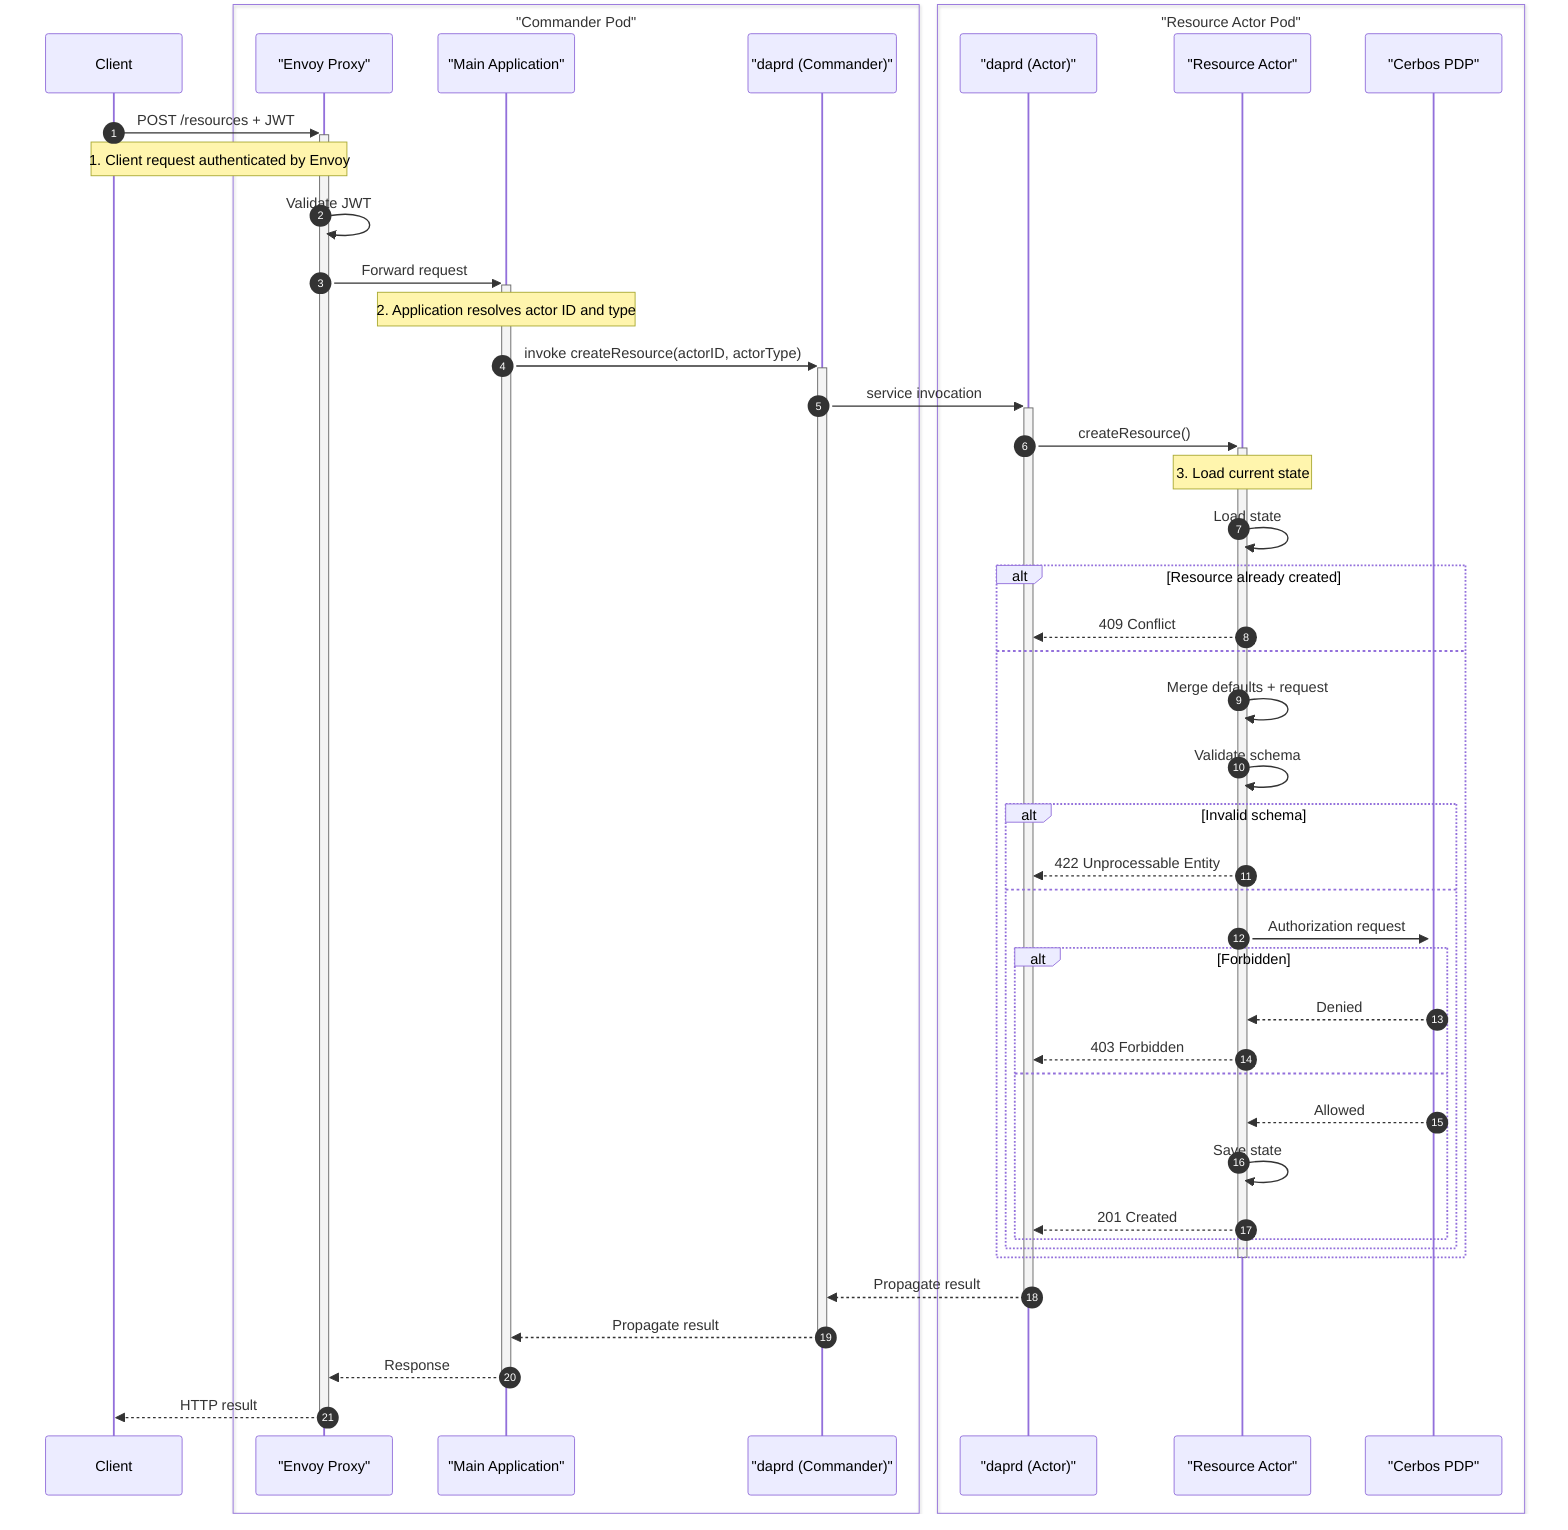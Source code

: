 sequenceDiagram
    autonumber
    participant Client
    box "Commander Pod" #DDEEFF
        participant EnvoyProxy as "Envoy Proxy"
        participant Commander as "Main Application"
        participant CommanderDaprd as "daprd (Commander)"
    end
    box "Resource Actor Pod" #FFEEDD
        participant ActorDaprd as "daprd (Actor)"
        participant ResourceActor as "Resource Actor"
        participant Cerbos as "Cerbos PDP"
    end

    Client->>+EnvoyProxy: POST /resources + JWT
    note over Client,EnvoyProxy: 1. Client request authenticated by Envoy
    EnvoyProxy->>EnvoyProxy: Validate JWT
    EnvoyProxy->>+Commander: Forward request
    note over Commander: 2. Application resolves actor ID and type
    Commander->>+CommanderDaprd: invoke createResource(actorID, actorType)
    CommanderDaprd->>+ActorDaprd: service invocation
    ActorDaprd->>+ResourceActor: createResource()
    note over ResourceActor: 3. Load current state
    ResourceActor->>ResourceActor: Load state
    alt Resource already created
        ResourceActor-->>ActorDaprd: 409 Conflict
    else
        ResourceActor->>ResourceActor: Merge defaults + request
        ResourceActor->>ResourceActor: Validate schema
        alt Invalid schema
            ResourceActor-->>ActorDaprd: 422 Unprocessable Entity
        else
            ResourceActor->>+Cerbos: Authorization request
            alt Forbidden
                Cerbos-->>ResourceActor: Denied
                ResourceActor-->>ActorDaprd: 403 Forbidden
            else
                Cerbos-->>ResourceActor: Allowed
                ResourceActor->>ResourceActor: Save state
                ResourceActor-->>ActorDaprd: 201 Created
            end
        end
    end
    deactivate ResourceActor
    ActorDaprd-->>CommanderDaprd: Propagate result
    deactivate ActorDaprd
    CommanderDaprd-->>Commander: Propagate result
    deactivate CommanderDaprd
    Commander-->>EnvoyProxy: Response
    deactivate Commander
    EnvoyProxy-->>Client: HTTP result
    deactivate EnvoyProxy